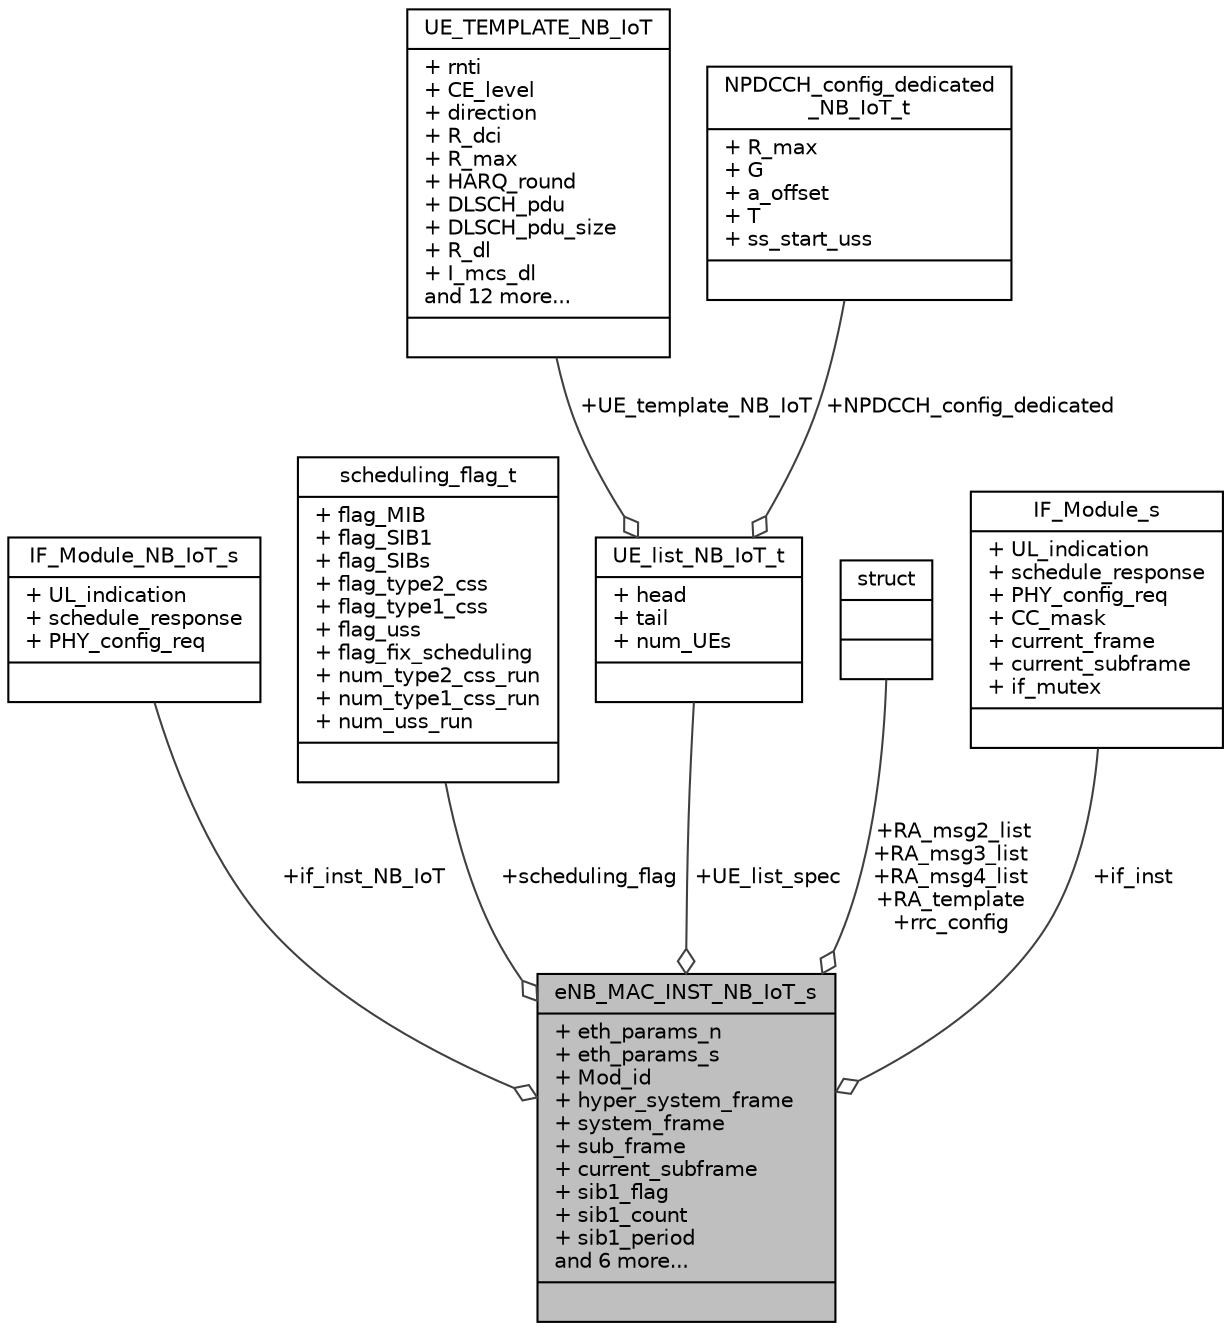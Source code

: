 digraph "eNB_MAC_INST_NB_IoT_s"
{
 // LATEX_PDF_SIZE
  edge [fontname="Helvetica",fontsize="10",labelfontname="Helvetica",labelfontsize="10"];
  node [fontname="Helvetica",fontsize="10",shape=record];
  Node1 [label="{eNB_MAC_INST_NB_IoT_s\n|+ eth_params_n\l+ eth_params_s\l+ Mod_id\l+ hyper_system_frame\l+ system_frame\l+ sub_frame\l+ current_subframe\l+ sib1_flag\l+ sib1_count\l+ sib1_period\land 6 more...\l|}",height=0.2,width=0.4,color="black", fillcolor="grey75", style="filled", fontcolor="black",tooltip="top level eNB MAC structure"];
  Node2 -> Node1 [color="grey25",fontsize="10",style="solid",label=" +if_inst_NB_IoT" ,arrowhead="odiamond",fontname="Helvetica"];
  Node2 [label="{IF_Module_NB_IoT_s\n|+ UL_indication\l+ schedule_response\l+ PHY_config_req\l|}",height=0.2,width=0.4,color="black", fillcolor="white", style="filled",URL="$structIF__Module__NB__IoT__s.html",tooltip=" "];
  Node3 -> Node1 [color="grey25",fontsize="10",style="solid",label=" +scheduling_flag" ,arrowhead="odiamond",fontname="Helvetica"];
  Node3 [label="{scheduling_flag_t\n|+ flag_MIB\l+ flag_SIB1\l+ flag_SIBs\l+ flag_type2_css\l+ flag_type1_css\l+ flag_uss\l+ flag_fix_scheduling\l+ num_type2_css_run\l+ num_type1_css_run\l+ num_uss_run\l|}",height=0.2,width=0.4,color="black", fillcolor="white", style="filled",URL="$structscheduling__flag__t.html",tooltip=" "];
  Node4 -> Node1 [color="grey25",fontsize="10",style="solid",label=" +UE_list_spec" ,arrowhead="odiamond",fontname="Helvetica"];
  Node4 [label="{UE_list_NB_IoT_t\n|+ head\l+ tail\l+ num_UEs\l|}",height=0.2,width=0.4,color="black", fillcolor="white", style="filled",URL="$structUE__list__NB__IoT__t.html",tooltip="UE list used by eNB to order UEs/CC for scheduling."];
  Node5 -> Node4 [color="grey25",fontsize="10",style="solid",label=" +UE_template_NB_IoT" ,arrowhead="odiamond",fontname="Helvetica"];
  Node5 [label="{UE_TEMPLATE_NB_IoT\n|+ rnti\l+ CE_level\l+ direction\l+ R_dci\l+ R_max\l+ HARQ_round\l+ DLSCH_pdu\l+ DLSCH_pdu_size\l+ R_dl\l+ I_mcs_dl\land 12 more...\l|}",height=0.2,width=0.4,color="black", fillcolor="white", style="filled",URL="$structUE__TEMPLATE__NB__IoT.html",tooltip="eNB template for UE context information"];
  Node6 -> Node4 [color="grey25",fontsize="10",style="solid",label=" +NPDCCH_config_dedicated" ,arrowhead="odiamond",fontname="Helvetica"];
  Node6 [label="{NPDCCH_config_dedicated\l_NB_IoT_t\n|+ R_max\l+ G\l+ a_offset\l+ T\l+ ss_start_uss\l|}",height=0.2,width=0.4,color="black", fillcolor="white", style="filled",URL="$structNPDCCH__config__dedicated__NB__IoT__t.html",tooltip=" "];
  Node7 -> Node1 [color="grey25",fontsize="10",style="solid",label=" +RA_msg2_list\n+RA_msg3_list\n+RA_msg4_list\n+RA_template\n+rrc_config" ,arrowhead="odiamond",fontname="Helvetica"];
  Node7 [label="{struct\n||}",height=0.2,width=0.4,color="black", fillcolor="white", style="filled",URL="$structstruct.html",tooltip="holds vehicle id and initial pointer to the head of the linked list in hastable"];
  Node8 -> Node1 [color="grey25",fontsize="10",style="solid",label=" +if_inst" ,arrowhead="odiamond",fontname="Helvetica"];
  Node8 [label="{IF_Module_s\n|+ UL_indication\l+ schedule_response\l+ PHY_config_req\l+ CC_mask\l+ current_frame\l+ current_subframe\l+ if_mutex\l|}",height=0.2,width=0.4,color="black", fillcolor="white", style="filled",URL="$structIF__Module__s.html",tooltip=" "];
}
